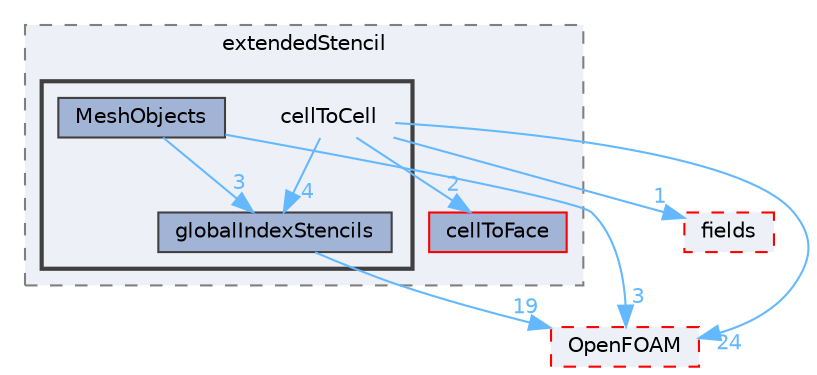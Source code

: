 digraph "src/finiteVolume/fvMesh/extendedStencil/cellToCell"
{
 // LATEX_PDF_SIZE
  bgcolor="transparent";
  edge [fontname=Helvetica,fontsize=10,labelfontname=Helvetica,labelfontsize=10];
  node [fontname=Helvetica,fontsize=10,shape=box,height=0.2,width=0.4];
  compound=true
  subgraph clusterdir_f54ce79c9902d97f8b0f7c9d890967db {
    graph [ bgcolor="#edf0f7", pencolor="grey50", label="extendedStencil", fontname=Helvetica,fontsize=10 style="filled,dashed", URL="dir_f54ce79c9902d97f8b0f7c9d890967db.html",tooltip=""]
  dir_6b2cdcecd74bbe32713af3749edcc072 [label="cellToFace", fillcolor="#a2b4d6", color="red", style="filled", URL="dir_6b2cdcecd74bbe32713af3749edcc072.html",tooltip=""];
  subgraph clusterdir_29a0ec52e1bec07b305a38b682ef8704 {
    graph [ bgcolor="#edf0f7", pencolor="grey25", label="", fontname=Helvetica,fontsize=10 style="filled,bold", URL="dir_29a0ec52e1bec07b305a38b682ef8704.html",tooltip=""]
    dir_29a0ec52e1bec07b305a38b682ef8704 [shape=plaintext, label="cellToCell"];
  dir_38de3bbb3a1876434488393204a312e0 [label="globalIndexStencils", fillcolor="#a2b4d6", color="grey25", style="filled", URL="dir_38de3bbb3a1876434488393204a312e0.html",tooltip=""];
  dir_a79bcdb3b8792b3f8e60c8dcd8c8a384 [label="MeshObjects", fillcolor="#a2b4d6", color="grey25", style="filled", URL="dir_a79bcdb3b8792b3f8e60c8dcd8c8a384.html",tooltip=""];
  }
  }
  dir_25ab4a83a983f7bb7a38b7f63bb141b7 [label="fields", fillcolor="#edf0f7", color="red", style="filled,dashed", URL="dir_25ab4a83a983f7bb7a38b7f63bb141b7.html",tooltip=""];
  dir_c5473ff19b20e6ec4dfe5c310b3778a8 [label="OpenFOAM", fillcolor="#edf0f7", color="red", style="filled,dashed", URL="dir_c5473ff19b20e6ec4dfe5c310b3778a8.html",tooltip=""];
  dir_29a0ec52e1bec07b305a38b682ef8704->dir_25ab4a83a983f7bb7a38b7f63bb141b7 [headlabel="1", labeldistance=1.5 headhref="dir_000444_001332.html" href="dir_000444_001332.html" color="steelblue1" fontcolor="steelblue1"];
  dir_29a0ec52e1bec07b305a38b682ef8704->dir_38de3bbb3a1876434488393204a312e0 [headlabel="4", labeldistance=1.5 headhref="dir_000444_001650.html" href="dir_000444_001650.html" color="steelblue1" fontcolor="steelblue1"];
  dir_29a0ec52e1bec07b305a38b682ef8704->dir_6b2cdcecd74bbe32713af3749edcc072 [headlabel="2", labeldistance=1.5 headhref="dir_000444_000446.html" href="dir_000444_000446.html" color="steelblue1" fontcolor="steelblue1"];
  dir_29a0ec52e1bec07b305a38b682ef8704->dir_c5473ff19b20e6ec4dfe5c310b3778a8 [headlabel="24", labeldistance=1.5 headhref="dir_000444_002695.html" href="dir_000444_002695.html" color="steelblue1" fontcolor="steelblue1"];
  dir_38de3bbb3a1876434488393204a312e0->dir_c5473ff19b20e6ec4dfe5c310b3778a8 [headlabel="19", labeldistance=1.5 headhref="dir_001650_002695.html" href="dir_001650_002695.html" color="steelblue1" fontcolor="steelblue1"];
  dir_a79bcdb3b8792b3f8e60c8dcd8c8a384->dir_38de3bbb3a1876434488393204a312e0 [headlabel="3", labeldistance=1.5 headhref="dir_002372_001650.html" href="dir_002372_001650.html" color="steelblue1" fontcolor="steelblue1"];
  dir_a79bcdb3b8792b3f8e60c8dcd8c8a384->dir_c5473ff19b20e6ec4dfe5c310b3778a8 [headlabel="3", labeldistance=1.5 headhref="dir_002372_002695.html" href="dir_002372_002695.html" color="steelblue1" fontcolor="steelblue1"];
}
